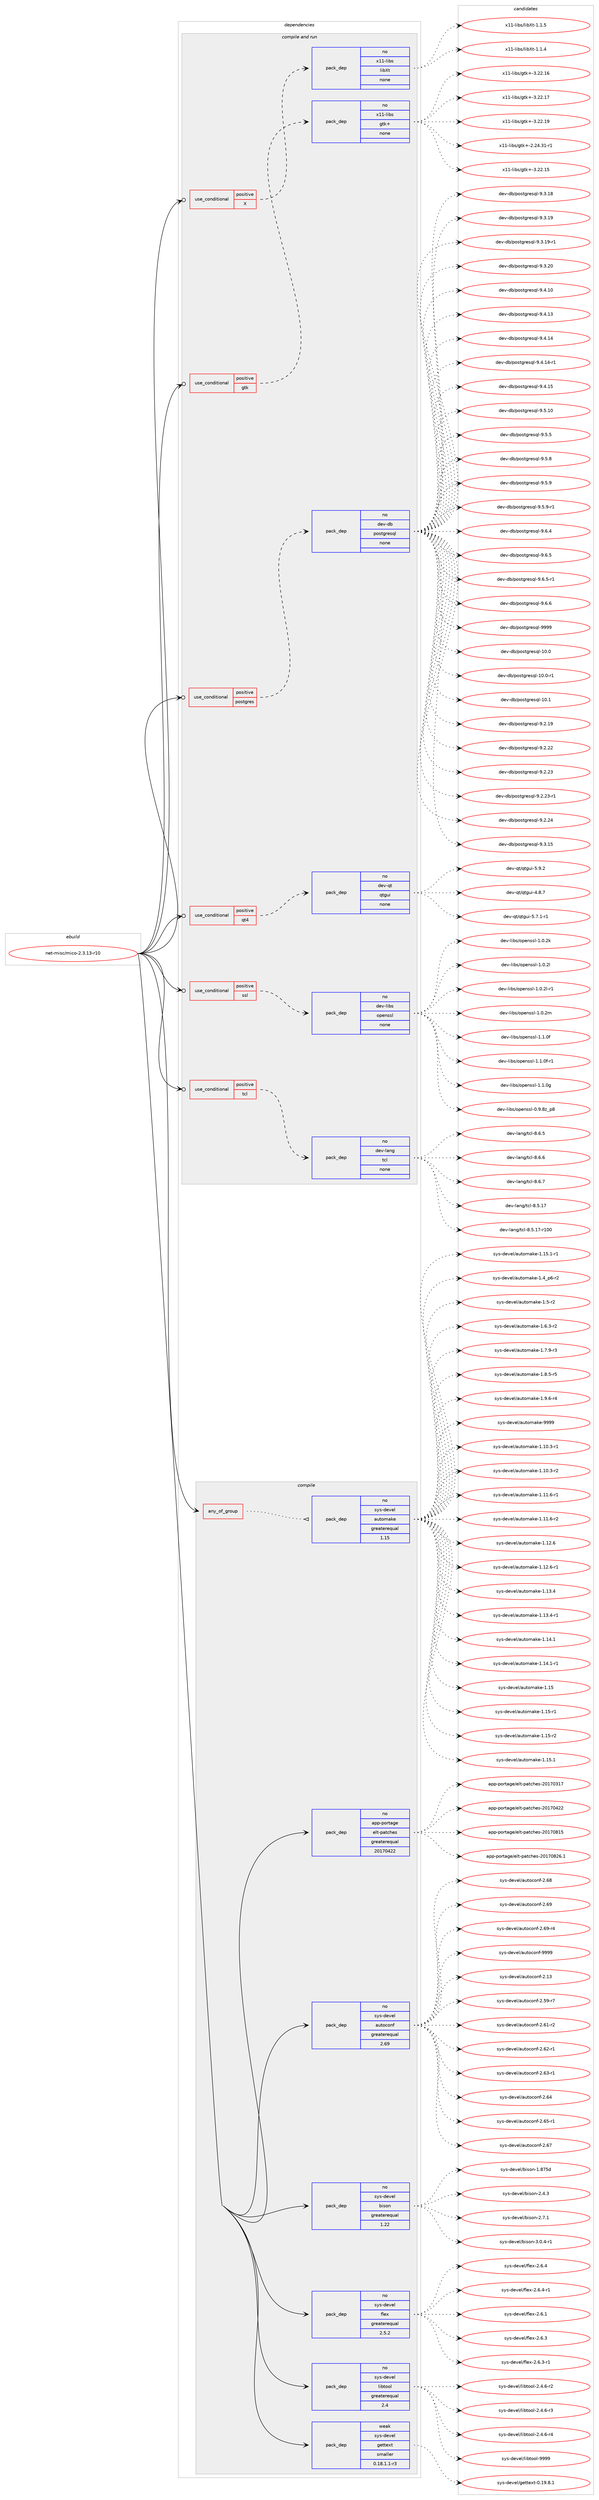 digraph prolog {

# *************
# Graph options
# *************

newrank=true;
concentrate=true;
compound=true;
graph [rankdir=LR,fontname=Helvetica,fontsize=10,ranksep=1.5];#, ranksep=2.5, nodesep=0.2];
edge  [arrowhead=vee];
node  [fontname=Helvetica,fontsize=10];

# **********
# The ebuild
# **********

subgraph cluster_leftcol {
color=gray;
rank=same;
label=<<i>ebuild</i>>;
id [label="net-misc/mico-2.3.13-r10", color=red, width=4, href="../net-misc/mico-2.3.13-r10.svg"];
}

# ****************
# The dependencies
# ****************

subgraph cluster_midcol {
color=gray;
label=<<i>dependencies</i>>;
subgraph cluster_compile {
fillcolor="#eeeeee";
style=filled;
label=<<i>compile</i>>;
subgraph any7041 {
dependency427130 [label=<<TABLE BORDER="0" CELLBORDER="1" CELLSPACING="0" CELLPADDING="4"><TR><TD CELLPADDING="10">any_of_group</TD></TR></TABLE>>, shape=none, color=red];subgraph pack314059 {
dependency427131 [label=<<TABLE BORDER="0" CELLBORDER="1" CELLSPACING="0" CELLPADDING="4" WIDTH="220"><TR><TD ROWSPAN="6" CELLPADDING="30">pack_dep</TD></TR><TR><TD WIDTH="110">no</TD></TR><TR><TD>sys-devel</TD></TR><TR><TD>automake</TD></TR><TR><TD>greaterequal</TD></TR><TR><TD>1.15</TD></TR></TABLE>>, shape=none, color=blue];
}
dependency427130:e -> dependency427131:w [weight=20,style="dotted",arrowhead="oinv"];
}
id:e -> dependency427130:w [weight=20,style="solid",arrowhead="vee"];
subgraph pack314060 {
dependency427132 [label=<<TABLE BORDER="0" CELLBORDER="1" CELLSPACING="0" CELLPADDING="4" WIDTH="220"><TR><TD ROWSPAN="6" CELLPADDING="30">pack_dep</TD></TR><TR><TD WIDTH="110">no</TD></TR><TR><TD>app-portage</TD></TR><TR><TD>elt-patches</TD></TR><TR><TD>greaterequal</TD></TR><TR><TD>20170422</TD></TR></TABLE>>, shape=none, color=blue];
}
id:e -> dependency427132:w [weight=20,style="solid",arrowhead="vee"];
subgraph pack314061 {
dependency427133 [label=<<TABLE BORDER="0" CELLBORDER="1" CELLSPACING="0" CELLPADDING="4" WIDTH="220"><TR><TD ROWSPAN="6" CELLPADDING="30">pack_dep</TD></TR><TR><TD WIDTH="110">no</TD></TR><TR><TD>sys-devel</TD></TR><TR><TD>autoconf</TD></TR><TR><TD>greaterequal</TD></TR><TR><TD>2.69</TD></TR></TABLE>>, shape=none, color=blue];
}
id:e -> dependency427133:w [weight=20,style="solid",arrowhead="vee"];
subgraph pack314062 {
dependency427134 [label=<<TABLE BORDER="0" CELLBORDER="1" CELLSPACING="0" CELLPADDING="4" WIDTH="220"><TR><TD ROWSPAN="6" CELLPADDING="30">pack_dep</TD></TR><TR><TD WIDTH="110">no</TD></TR><TR><TD>sys-devel</TD></TR><TR><TD>bison</TD></TR><TR><TD>greaterequal</TD></TR><TR><TD>1.22</TD></TR></TABLE>>, shape=none, color=blue];
}
id:e -> dependency427134:w [weight=20,style="solid",arrowhead="vee"];
subgraph pack314063 {
dependency427135 [label=<<TABLE BORDER="0" CELLBORDER="1" CELLSPACING="0" CELLPADDING="4" WIDTH="220"><TR><TD ROWSPAN="6" CELLPADDING="30">pack_dep</TD></TR><TR><TD WIDTH="110">no</TD></TR><TR><TD>sys-devel</TD></TR><TR><TD>flex</TD></TR><TR><TD>greaterequal</TD></TR><TR><TD>2.5.2</TD></TR></TABLE>>, shape=none, color=blue];
}
id:e -> dependency427135:w [weight=20,style="solid",arrowhead="vee"];
subgraph pack314064 {
dependency427136 [label=<<TABLE BORDER="0" CELLBORDER="1" CELLSPACING="0" CELLPADDING="4" WIDTH="220"><TR><TD ROWSPAN="6" CELLPADDING="30">pack_dep</TD></TR><TR><TD WIDTH="110">no</TD></TR><TR><TD>sys-devel</TD></TR><TR><TD>libtool</TD></TR><TR><TD>greaterequal</TD></TR><TR><TD>2.4</TD></TR></TABLE>>, shape=none, color=blue];
}
id:e -> dependency427136:w [weight=20,style="solid",arrowhead="vee"];
subgraph pack314065 {
dependency427137 [label=<<TABLE BORDER="0" CELLBORDER="1" CELLSPACING="0" CELLPADDING="4" WIDTH="220"><TR><TD ROWSPAN="6" CELLPADDING="30">pack_dep</TD></TR><TR><TD WIDTH="110">weak</TD></TR><TR><TD>sys-devel</TD></TR><TR><TD>gettext</TD></TR><TR><TD>smaller</TD></TR><TR><TD>0.18.1.1-r3</TD></TR></TABLE>>, shape=none, color=blue];
}
id:e -> dependency427137:w [weight=20,style="solid",arrowhead="vee"];
}
subgraph cluster_compileandrun {
fillcolor="#eeeeee";
style=filled;
label=<<i>compile and run</i>>;
subgraph cond105837 {
dependency427138 [label=<<TABLE BORDER="0" CELLBORDER="1" CELLSPACING="0" CELLPADDING="4"><TR><TD ROWSPAN="3" CELLPADDING="10">use_conditional</TD></TR><TR><TD>positive</TD></TR><TR><TD>X</TD></TR></TABLE>>, shape=none, color=red];
subgraph pack314066 {
dependency427139 [label=<<TABLE BORDER="0" CELLBORDER="1" CELLSPACING="0" CELLPADDING="4" WIDTH="220"><TR><TD ROWSPAN="6" CELLPADDING="30">pack_dep</TD></TR><TR><TD WIDTH="110">no</TD></TR><TR><TD>x11-libs</TD></TR><TR><TD>libXt</TD></TR><TR><TD>none</TD></TR><TR><TD></TD></TR></TABLE>>, shape=none, color=blue];
}
dependency427138:e -> dependency427139:w [weight=20,style="dashed",arrowhead="vee"];
}
id:e -> dependency427138:w [weight=20,style="solid",arrowhead="odotvee"];
subgraph cond105838 {
dependency427140 [label=<<TABLE BORDER="0" CELLBORDER="1" CELLSPACING="0" CELLPADDING="4"><TR><TD ROWSPAN="3" CELLPADDING="10">use_conditional</TD></TR><TR><TD>positive</TD></TR><TR><TD>gtk</TD></TR></TABLE>>, shape=none, color=red];
subgraph pack314067 {
dependency427141 [label=<<TABLE BORDER="0" CELLBORDER="1" CELLSPACING="0" CELLPADDING="4" WIDTH="220"><TR><TD ROWSPAN="6" CELLPADDING="30">pack_dep</TD></TR><TR><TD WIDTH="110">no</TD></TR><TR><TD>x11-libs</TD></TR><TR><TD>gtk+</TD></TR><TR><TD>none</TD></TR><TR><TD></TD></TR></TABLE>>, shape=none, color=blue];
}
dependency427140:e -> dependency427141:w [weight=20,style="dashed",arrowhead="vee"];
}
id:e -> dependency427140:w [weight=20,style="solid",arrowhead="odotvee"];
subgraph cond105839 {
dependency427142 [label=<<TABLE BORDER="0" CELLBORDER="1" CELLSPACING="0" CELLPADDING="4"><TR><TD ROWSPAN="3" CELLPADDING="10">use_conditional</TD></TR><TR><TD>positive</TD></TR><TR><TD>postgres</TD></TR></TABLE>>, shape=none, color=red];
subgraph pack314068 {
dependency427143 [label=<<TABLE BORDER="0" CELLBORDER="1" CELLSPACING="0" CELLPADDING="4" WIDTH="220"><TR><TD ROWSPAN="6" CELLPADDING="30">pack_dep</TD></TR><TR><TD WIDTH="110">no</TD></TR><TR><TD>dev-db</TD></TR><TR><TD>postgresql</TD></TR><TR><TD>none</TD></TR><TR><TD></TD></TR></TABLE>>, shape=none, color=blue];
}
dependency427142:e -> dependency427143:w [weight=20,style="dashed",arrowhead="vee"];
}
id:e -> dependency427142:w [weight=20,style="solid",arrowhead="odotvee"];
subgraph cond105840 {
dependency427144 [label=<<TABLE BORDER="0" CELLBORDER="1" CELLSPACING="0" CELLPADDING="4"><TR><TD ROWSPAN="3" CELLPADDING="10">use_conditional</TD></TR><TR><TD>positive</TD></TR><TR><TD>qt4</TD></TR></TABLE>>, shape=none, color=red];
subgraph pack314069 {
dependency427145 [label=<<TABLE BORDER="0" CELLBORDER="1" CELLSPACING="0" CELLPADDING="4" WIDTH="220"><TR><TD ROWSPAN="6" CELLPADDING="30">pack_dep</TD></TR><TR><TD WIDTH="110">no</TD></TR><TR><TD>dev-qt</TD></TR><TR><TD>qtgui</TD></TR><TR><TD>none</TD></TR><TR><TD></TD></TR></TABLE>>, shape=none, color=blue];
}
dependency427144:e -> dependency427145:w [weight=20,style="dashed",arrowhead="vee"];
}
id:e -> dependency427144:w [weight=20,style="solid",arrowhead="odotvee"];
subgraph cond105841 {
dependency427146 [label=<<TABLE BORDER="0" CELLBORDER="1" CELLSPACING="0" CELLPADDING="4"><TR><TD ROWSPAN="3" CELLPADDING="10">use_conditional</TD></TR><TR><TD>positive</TD></TR><TR><TD>ssl</TD></TR></TABLE>>, shape=none, color=red];
subgraph pack314070 {
dependency427147 [label=<<TABLE BORDER="0" CELLBORDER="1" CELLSPACING="0" CELLPADDING="4" WIDTH="220"><TR><TD ROWSPAN="6" CELLPADDING="30">pack_dep</TD></TR><TR><TD WIDTH="110">no</TD></TR><TR><TD>dev-libs</TD></TR><TR><TD>openssl</TD></TR><TR><TD>none</TD></TR><TR><TD></TD></TR></TABLE>>, shape=none, color=blue];
}
dependency427146:e -> dependency427147:w [weight=20,style="dashed",arrowhead="vee"];
}
id:e -> dependency427146:w [weight=20,style="solid",arrowhead="odotvee"];
subgraph cond105842 {
dependency427148 [label=<<TABLE BORDER="0" CELLBORDER="1" CELLSPACING="0" CELLPADDING="4"><TR><TD ROWSPAN="3" CELLPADDING="10">use_conditional</TD></TR><TR><TD>positive</TD></TR><TR><TD>tcl</TD></TR></TABLE>>, shape=none, color=red];
subgraph pack314071 {
dependency427149 [label=<<TABLE BORDER="0" CELLBORDER="1" CELLSPACING="0" CELLPADDING="4" WIDTH="220"><TR><TD ROWSPAN="6" CELLPADDING="30">pack_dep</TD></TR><TR><TD WIDTH="110">no</TD></TR><TR><TD>dev-lang</TD></TR><TR><TD>tcl</TD></TR><TR><TD>none</TD></TR><TR><TD></TD></TR></TABLE>>, shape=none, color=blue];
}
dependency427148:e -> dependency427149:w [weight=20,style="dashed",arrowhead="vee"];
}
id:e -> dependency427148:w [weight=20,style="solid",arrowhead="odotvee"];
}
subgraph cluster_run {
fillcolor="#eeeeee";
style=filled;
label=<<i>run</i>>;
}
}

# **************
# The candidates
# **************

subgraph cluster_choices {
rank=same;
color=gray;
label=<<i>candidates</i>>;

subgraph choice314059 {
color=black;
nodesep=1;
choice11512111545100101118101108479711711611110997107101454946494846514511449 [label="sys-devel/automake-1.10.3-r1", color=red, width=4,href="../sys-devel/automake-1.10.3-r1.svg"];
choice11512111545100101118101108479711711611110997107101454946494846514511450 [label="sys-devel/automake-1.10.3-r2", color=red, width=4,href="../sys-devel/automake-1.10.3-r2.svg"];
choice11512111545100101118101108479711711611110997107101454946494946544511449 [label="sys-devel/automake-1.11.6-r1", color=red, width=4,href="../sys-devel/automake-1.11.6-r1.svg"];
choice11512111545100101118101108479711711611110997107101454946494946544511450 [label="sys-devel/automake-1.11.6-r2", color=red, width=4,href="../sys-devel/automake-1.11.6-r2.svg"];
choice1151211154510010111810110847971171161111099710710145494649504654 [label="sys-devel/automake-1.12.6", color=red, width=4,href="../sys-devel/automake-1.12.6.svg"];
choice11512111545100101118101108479711711611110997107101454946495046544511449 [label="sys-devel/automake-1.12.6-r1", color=red, width=4,href="../sys-devel/automake-1.12.6-r1.svg"];
choice1151211154510010111810110847971171161111099710710145494649514652 [label="sys-devel/automake-1.13.4", color=red, width=4,href="../sys-devel/automake-1.13.4.svg"];
choice11512111545100101118101108479711711611110997107101454946495146524511449 [label="sys-devel/automake-1.13.4-r1", color=red, width=4,href="../sys-devel/automake-1.13.4-r1.svg"];
choice1151211154510010111810110847971171161111099710710145494649524649 [label="sys-devel/automake-1.14.1", color=red, width=4,href="../sys-devel/automake-1.14.1.svg"];
choice11512111545100101118101108479711711611110997107101454946495246494511449 [label="sys-devel/automake-1.14.1-r1", color=red, width=4,href="../sys-devel/automake-1.14.1-r1.svg"];
choice115121115451001011181011084797117116111109971071014549464953 [label="sys-devel/automake-1.15", color=red, width=4,href="../sys-devel/automake-1.15.svg"];
choice1151211154510010111810110847971171161111099710710145494649534511449 [label="sys-devel/automake-1.15-r1", color=red, width=4,href="../sys-devel/automake-1.15-r1.svg"];
choice1151211154510010111810110847971171161111099710710145494649534511450 [label="sys-devel/automake-1.15-r2", color=red, width=4,href="../sys-devel/automake-1.15-r2.svg"];
choice1151211154510010111810110847971171161111099710710145494649534649 [label="sys-devel/automake-1.15.1", color=red, width=4,href="../sys-devel/automake-1.15.1.svg"];
choice11512111545100101118101108479711711611110997107101454946495346494511449 [label="sys-devel/automake-1.15.1-r1", color=red, width=4,href="../sys-devel/automake-1.15.1-r1.svg"];
choice115121115451001011181011084797117116111109971071014549465295112544511450 [label="sys-devel/automake-1.4_p6-r2", color=red, width=4,href="../sys-devel/automake-1.4_p6-r2.svg"];
choice11512111545100101118101108479711711611110997107101454946534511450 [label="sys-devel/automake-1.5-r2", color=red, width=4,href="../sys-devel/automake-1.5-r2.svg"];
choice115121115451001011181011084797117116111109971071014549465446514511450 [label="sys-devel/automake-1.6.3-r2", color=red, width=4,href="../sys-devel/automake-1.6.3-r2.svg"];
choice115121115451001011181011084797117116111109971071014549465546574511451 [label="sys-devel/automake-1.7.9-r3", color=red, width=4,href="../sys-devel/automake-1.7.9-r3.svg"];
choice115121115451001011181011084797117116111109971071014549465646534511453 [label="sys-devel/automake-1.8.5-r5", color=red, width=4,href="../sys-devel/automake-1.8.5-r5.svg"];
choice115121115451001011181011084797117116111109971071014549465746544511452 [label="sys-devel/automake-1.9.6-r4", color=red, width=4,href="../sys-devel/automake-1.9.6-r4.svg"];
choice115121115451001011181011084797117116111109971071014557575757 [label="sys-devel/automake-9999", color=red, width=4,href="../sys-devel/automake-9999.svg"];
dependency427131:e -> choice11512111545100101118101108479711711611110997107101454946494846514511449:w [style=dotted,weight="100"];
dependency427131:e -> choice11512111545100101118101108479711711611110997107101454946494846514511450:w [style=dotted,weight="100"];
dependency427131:e -> choice11512111545100101118101108479711711611110997107101454946494946544511449:w [style=dotted,weight="100"];
dependency427131:e -> choice11512111545100101118101108479711711611110997107101454946494946544511450:w [style=dotted,weight="100"];
dependency427131:e -> choice1151211154510010111810110847971171161111099710710145494649504654:w [style=dotted,weight="100"];
dependency427131:e -> choice11512111545100101118101108479711711611110997107101454946495046544511449:w [style=dotted,weight="100"];
dependency427131:e -> choice1151211154510010111810110847971171161111099710710145494649514652:w [style=dotted,weight="100"];
dependency427131:e -> choice11512111545100101118101108479711711611110997107101454946495146524511449:w [style=dotted,weight="100"];
dependency427131:e -> choice1151211154510010111810110847971171161111099710710145494649524649:w [style=dotted,weight="100"];
dependency427131:e -> choice11512111545100101118101108479711711611110997107101454946495246494511449:w [style=dotted,weight="100"];
dependency427131:e -> choice115121115451001011181011084797117116111109971071014549464953:w [style=dotted,weight="100"];
dependency427131:e -> choice1151211154510010111810110847971171161111099710710145494649534511449:w [style=dotted,weight="100"];
dependency427131:e -> choice1151211154510010111810110847971171161111099710710145494649534511450:w [style=dotted,weight="100"];
dependency427131:e -> choice1151211154510010111810110847971171161111099710710145494649534649:w [style=dotted,weight="100"];
dependency427131:e -> choice11512111545100101118101108479711711611110997107101454946495346494511449:w [style=dotted,weight="100"];
dependency427131:e -> choice115121115451001011181011084797117116111109971071014549465295112544511450:w [style=dotted,weight="100"];
dependency427131:e -> choice11512111545100101118101108479711711611110997107101454946534511450:w [style=dotted,weight="100"];
dependency427131:e -> choice115121115451001011181011084797117116111109971071014549465446514511450:w [style=dotted,weight="100"];
dependency427131:e -> choice115121115451001011181011084797117116111109971071014549465546574511451:w [style=dotted,weight="100"];
dependency427131:e -> choice115121115451001011181011084797117116111109971071014549465646534511453:w [style=dotted,weight="100"];
dependency427131:e -> choice115121115451001011181011084797117116111109971071014549465746544511452:w [style=dotted,weight="100"];
dependency427131:e -> choice115121115451001011181011084797117116111109971071014557575757:w [style=dotted,weight="100"];
}
subgraph choice314060 {
color=black;
nodesep=1;
choice97112112451121111141169710310147101108116451129711699104101115455048495548514955 [label="app-portage/elt-patches-20170317", color=red, width=4,href="../app-portage/elt-patches-20170317.svg"];
choice97112112451121111141169710310147101108116451129711699104101115455048495548525050 [label="app-portage/elt-patches-20170422", color=red, width=4,href="../app-portage/elt-patches-20170422.svg"];
choice97112112451121111141169710310147101108116451129711699104101115455048495548564953 [label="app-portage/elt-patches-20170815", color=red, width=4,href="../app-portage/elt-patches-20170815.svg"];
choice971121124511211111411697103101471011081164511297116991041011154550484955485650544649 [label="app-portage/elt-patches-20170826.1", color=red, width=4,href="../app-portage/elt-patches-20170826.1.svg"];
dependency427132:e -> choice97112112451121111141169710310147101108116451129711699104101115455048495548514955:w [style=dotted,weight="100"];
dependency427132:e -> choice97112112451121111141169710310147101108116451129711699104101115455048495548525050:w [style=dotted,weight="100"];
dependency427132:e -> choice97112112451121111141169710310147101108116451129711699104101115455048495548564953:w [style=dotted,weight="100"];
dependency427132:e -> choice971121124511211111411697103101471011081164511297116991041011154550484955485650544649:w [style=dotted,weight="100"];
}
subgraph choice314061 {
color=black;
nodesep=1;
choice115121115451001011181011084797117116111991111101024550464951 [label="sys-devel/autoconf-2.13", color=red, width=4,href="../sys-devel/autoconf-2.13.svg"];
choice1151211154510010111810110847971171161119911111010245504653574511455 [label="sys-devel/autoconf-2.59-r7", color=red, width=4,href="../sys-devel/autoconf-2.59-r7.svg"];
choice1151211154510010111810110847971171161119911111010245504654494511450 [label="sys-devel/autoconf-2.61-r2", color=red, width=4,href="../sys-devel/autoconf-2.61-r2.svg"];
choice1151211154510010111810110847971171161119911111010245504654504511449 [label="sys-devel/autoconf-2.62-r1", color=red, width=4,href="../sys-devel/autoconf-2.62-r1.svg"];
choice1151211154510010111810110847971171161119911111010245504654514511449 [label="sys-devel/autoconf-2.63-r1", color=red, width=4,href="../sys-devel/autoconf-2.63-r1.svg"];
choice115121115451001011181011084797117116111991111101024550465452 [label="sys-devel/autoconf-2.64", color=red, width=4,href="../sys-devel/autoconf-2.64.svg"];
choice1151211154510010111810110847971171161119911111010245504654534511449 [label="sys-devel/autoconf-2.65-r1", color=red, width=4,href="../sys-devel/autoconf-2.65-r1.svg"];
choice115121115451001011181011084797117116111991111101024550465455 [label="sys-devel/autoconf-2.67", color=red, width=4,href="../sys-devel/autoconf-2.67.svg"];
choice115121115451001011181011084797117116111991111101024550465456 [label="sys-devel/autoconf-2.68", color=red, width=4,href="../sys-devel/autoconf-2.68.svg"];
choice115121115451001011181011084797117116111991111101024550465457 [label="sys-devel/autoconf-2.69", color=red, width=4,href="../sys-devel/autoconf-2.69.svg"];
choice1151211154510010111810110847971171161119911111010245504654574511452 [label="sys-devel/autoconf-2.69-r4", color=red, width=4,href="../sys-devel/autoconf-2.69-r4.svg"];
choice115121115451001011181011084797117116111991111101024557575757 [label="sys-devel/autoconf-9999", color=red, width=4,href="../sys-devel/autoconf-9999.svg"];
dependency427133:e -> choice115121115451001011181011084797117116111991111101024550464951:w [style=dotted,weight="100"];
dependency427133:e -> choice1151211154510010111810110847971171161119911111010245504653574511455:w [style=dotted,weight="100"];
dependency427133:e -> choice1151211154510010111810110847971171161119911111010245504654494511450:w [style=dotted,weight="100"];
dependency427133:e -> choice1151211154510010111810110847971171161119911111010245504654504511449:w [style=dotted,weight="100"];
dependency427133:e -> choice1151211154510010111810110847971171161119911111010245504654514511449:w [style=dotted,weight="100"];
dependency427133:e -> choice115121115451001011181011084797117116111991111101024550465452:w [style=dotted,weight="100"];
dependency427133:e -> choice1151211154510010111810110847971171161119911111010245504654534511449:w [style=dotted,weight="100"];
dependency427133:e -> choice115121115451001011181011084797117116111991111101024550465455:w [style=dotted,weight="100"];
dependency427133:e -> choice115121115451001011181011084797117116111991111101024550465456:w [style=dotted,weight="100"];
dependency427133:e -> choice115121115451001011181011084797117116111991111101024550465457:w [style=dotted,weight="100"];
dependency427133:e -> choice1151211154510010111810110847971171161119911111010245504654574511452:w [style=dotted,weight="100"];
dependency427133:e -> choice115121115451001011181011084797117116111991111101024557575757:w [style=dotted,weight="100"];
}
subgraph choice314062 {
color=black;
nodesep=1;
choice115121115451001011181011084798105115111110454946565553100 [label="sys-devel/bison-1.875d", color=red, width=4,href="../sys-devel/bison-1.875d.svg"];
choice115121115451001011181011084798105115111110455046524651 [label="sys-devel/bison-2.4.3", color=red, width=4,href="../sys-devel/bison-2.4.3.svg"];
choice115121115451001011181011084798105115111110455046554649 [label="sys-devel/bison-2.7.1", color=red, width=4,href="../sys-devel/bison-2.7.1.svg"];
choice1151211154510010111810110847981051151111104551464846524511449 [label="sys-devel/bison-3.0.4-r1", color=red, width=4,href="../sys-devel/bison-3.0.4-r1.svg"];
dependency427134:e -> choice115121115451001011181011084798105115111110454946565553100:w [style=dotted,weight="100"];
dependency427134:e -> choice115121115451001011181011084798105115111110455046524651:w [style=dotted,weight="100"];
dependency427134:e -> choice115121115451001011181011084798105115111110455046554649:w [style=dotted,weight="100"];
dependency427134:e -> choice1151211154510010111810110847981051151111104551464846524511449:w [style=dotted,weight="100"];
}
subgraph choice314063 {
color=black;
nodesep=1;
choice1151211154510010111810110847102108101120455046544649 [label="sys-devel/flex-2.6.1", color=red, width=4,href="../sys-devel/flex-2.6.1.svg"];
choice1151211154510010111810110847102108101120455046544651 [label="sys-devel/flex-2.6.3", color=red, width=4,href="../sys-devel/flex-2.6.3.svg"];
choice11512111545100101118101108471021081011204550465446514511449 [label="sys-devel/flex-2.6.3-r1", color=red, width=4,href="../sys-devel/flex-2.6.3-r1.svg"];
choice1151211154510010111810110847102108101120455046544652 [label="sys-devel/flex-2.6.4", color=red, width=4,href="../sys-devel/flex-2.6.4.svg"];
choice11512111545100101118101108471021081011204550465446524511449 [label="sys-devel/flex-2.6.4-r1", color=red, width=4,href="../sys-devel/flex-2.6.4-r1.svg"];
dependency427135:e -> choice1151211154510010111810110847102108101120455046544649:w [style=dotted,weight="100"];
dependency427135:e -> choice1151211154510010111810110847102108101120455046544651:w [style=dotted,weight="100"];
dependency427135:e -> choice11512111545100101118101108471021081011204550465446514511449:w [style=dotted,weight="100"];
dependency427135:e -> choice1151211154510010111810110847102108101120455046544652:w [style=dotted,weight="100"];
dependency427135:e -> choice11512111545100101118101108471021081011204550465446524511449:w [style=dotted,weight="100"];
}
subgraph choice314064 {
color=black;
nodesep=1;
choice1151211154510010111810110847108105981161111111084550465246544511450 [label="sys-devel/libtool-2.4.6-r2", color=red, width=4,href="../sys-devel/libtool-2.4.6-r2.svg"];
choice1151211154510010111810110847108105981161111111084550465246544511451 [label="sys-devel/libtool-2.4.6-r3", color=red, width=4,href="../sys-devel/libtool-2.4.6-r3.svg"];
choice1151211154510010111810110847108105981161111111084550465246544511452 [label="sys-devel/libtool-2.4.6-r4", color=red, width=4,href="../sys-devel/libtool-2.4.6-r4.svg"];
choice1151211154510010111810110847108105981161111111084557575757 [label="sys-devel/libtool-9999", color=red, width=4,href="../sys-devel/libtool-9999.svg"];
dependency427136:e -> choice1151211154510010111810110847108105981161111111084550465246544511450:w [style=dotted,weight="100"];
dependency427136:e -> choice1151211154510010111810110847108105981161111111084550465246544511451:w [style=dotted,weight="100"];
dependency427136:e -> choice1151211154510010111810110847108105981161111111084550465246544511452:w [style=dotted,weight="100"];
dependency427136:e -> choice1151211154510010111810110847108105981161111111084557575757:w [style=dotted,weight="100"];
}
subgraph choice314065 {
color=black;
nodesep=1;
choice1151211154510010111810110847103101116116101120116454846495746564649 [label="sys-devel/gettext-0.19.8.1", color=red, width=4,href="../sys-devel/gettext-0.19.8.1.svg"];
dependency427137:e -> choice1151211154510010111810110847103101116116101120116454846495746564649:w [style=dotted,weight="100"];
}
subgraph choice314066 {
color=black;
nodesep=1;
choice12049494510810598115471081059888116454946494652 [label="x11-libs/libXt-1.1.4", color=red, width=4,href="../x11-libs/libXt-1.1.4.svg"];
choice12049494510810598115471081059888116454946494653 [label="x11-libs/libXt-1.1.5", color=red, width=4,href="../x11-libs/libXt-1.1.5.svg"];
dependency427139:e -> choice12049494510810598115471081059888116454946494652:w [style=dotted,weight="100"];
dependency427139:e -> choice12049494510810598115471081059888116454946494653:w [style=dotted,weight="100"];
}
subgraph choice314067 {
color=black;
nodesep=1;
choice12049494510810598115471031161074345504650524651494511449 [label="x11-libs/gtk+-2.24.31-r1", color=red, width=4,href="../x11-libs/gtk+-2.24.31-r1.svg"];
choice1204949451081059811547103116107434551465050464953 [label="x11-libs/gtk+-3.22.15", color=red, width=4,href="../x11-libs/gtk+-3.22.15.svg"];
choice1204949451081059811547103116107434551465050464954 [label="x11-libs/gtk+-3.22.16", color=red, width=4,href="../x11-libs/gtk+-3.22.16.svg"];
choice1204949451081059811547103116107434551465050464955 [label="x11-libs/gtk+-3.22.17", color=red, width=4,href="../x11-libs/gtk+-3.22.17.svg"];
choice1204949451081059811547103116107434551465050464957 [label="x11-libs/gtk+-3.22.19", color=red, width=4,href="../x11-libs/gtk+-3.22.19.svg"];
dependency427141:e -> choice12049494510810598115471031161074345504650524651494511449:w [style=dotted,weight="100"];
dependency427141:e -> choice1204949451081059811547103116107434551465050464953:w [style=dotted,weight="100"];
dependency427141:e -> choice1204949451081059811547103116107434551465050464954:w [style=dotted,weight="100"];
dependency427141:e -> choice1204949451081059811547103116107434551465050464955:w [style=dotted,weight="100"];
dependency427141:e -> choice1204949451081059811547103116107434551465050464957:w [style=dotted,weight="100"];
}
subgraph choice314068 {
color=black;
nodesep=1;
choice1001011184510098471121111151161031141011151131084549484648 [label="dev-db/postgresql-10.0", color=red, width=4,href="../dev-db/postgresql-10.0.svg"];
choice10010111845100984711211111511610311410111511310845494846484511449 [label="dev-db/postgresql-10.0-r1", color=red, width=4,href="../dev-db/postgresql-10.0-r1.svg"];
choice1001011184510098471121111151161031141011151131084549484649 [label="dev-db/postgresql-10.1", color=red, width=4,href="../dev-db/postgresql-10.1.svg"];
choice10010111845100984711211111511610311410111511310845574650464957 [label="dev-db/postgresql-9.2.19", color=red, width=4,href="../dev-db/postgresql-9.2.19.svg"];
choice10010111845100984711211111511610311410111511310845574650465050 [label="dev-db/postgresql-9.2.22", color=red, width=4,href="../dev-db/postgresql-9.2.22.svg"];
choice10010111845100984711211111511610311410111511310845574650465051 [label="dev-db/postgresql-9.2.23", color=red, width=4,href="../dev-db/postgresql-9.2.23.svg"];
choice100101118451009847112111115116103114101115113108455746504650514511449 [label="dev-db/postgresql-9.2.23-r1", color=red, width=4,href="../dev-db/postgresql-9.2.23-r1.svg"];
choice10010111845100984711211111511610311410111511310845574650465052 [label="dev-db/postgresql-9.2.24", color=red, width=4,href="../dev-db/postgresql-9.2.24.svg"];
choice10010111845100984711211111511610311410111511310845574651464953 [label="dev-db/postgresql-9.3.15", color=red, width=4,href="../dev-db/postgresql-9.3.15.svg"];
choice10010111845100984711211111511610311410111511310845574651464956 [label="dev-db/postgresql-9.3.18", color=red, width=4,href="../dev-db/postgresql-9.3.18.svg"];
choice10010111845100984711211111511610311410111511310845574651464957 [label="dev-db/postgresql-9.3.19", color=red, width=4,href="../dev-db/postgresql-9.3.19.svg"];
choice100101118451009847112111115116103114101115113108455746514649574511449 [label="dev-db/postgresql-9.3.19-r1", color=red, width=4,href="../dev-db/postgresql-9.3.19-r1.svg"];
choice10010111845100984711211111511610311410111511310845574651465048 [label="dev-db/postgresql-9.3.20", color=red, width=4,href="../dev-db/postgresql-9.3.20.svg"];
choice10010111845100984711211111511610311410111511310845574652464948 [label="dev-db/postgresql-9.4.10", color=red, width=4,href="../dev-db/postgresql-9.4.10.svg"];
choice10010111845100984711211111511610311410111511310845574652464951 [label="dev-db/postgresql-9.4.13", color=red, width=4,href="../dev-db/postgresql-9.4.13.svg"];
choice10010111845100984711211111511610311410111511310845574652464952 [label="dev-db/postgresql-9.4.14", color=red, width=4,href="../dev-db/postgresql-9.4.14.svg"];
choice100101118451009847112111115116103114101115113108455746524649524511449 [label="dev-db/postgresql-9.4.14-r1", color=red, width=4,href="../dev-db/postgresql-9.4.14-r1.svg"];
choice10010111845100984711211111511610311410111511310845574652464953 [label="dev-db/postgresql-9.4.15", color=red, width=4,href="../dev-db/postgresql-9.4.15.svg"];
choice10010111845100984711211111511610311410111511310845574653464948 [label="dev-db/postgresql-9.5.10", color=red, width=4,href="../dev-db/postgresql-9.5.10.svg"];
choice100101118451009847112111115116103114101115113108455746534653 [label="dev-db/postgresql-9.5.5", color=red, width=4,href="../dev-db/postgresql-9.5.5.svg"];
choice100101118451009847112111115116103114101115113108455746534656 [label="dev-db/postgresql-9.5.8", color=red, width=4,href="../dev-db/postgresql-9.5.8.svg"];
choice100101118451009847112111115116103114101115113108455746534657 [label="dev-db/postgresql-9.5.9", color=red, width=4,href="../dev-db/postgresql-9.5.9.svg"];
choice1001011184510098471121111151161031141011151131084557465346574511449 [label="dev-db/postgresql-9.5.9-r1", color=red, width=4,href="../dev-db/postgresql-9.5.9-r1.svg"];
choice100101118451009847112111115116103114101115113108455746544652 [label="dev-db/postgresql-9.6.4", color=red, width=4,href="../dev-db/postgresql-9.6.4.svg"];
choice100101118451009847112111115116103114101115113108455746544653 [label="dev-db/postgresql-9.6.5", color=red, width=4,href="../dev-db/postgresql-9.6.5.svg"];
choice1001011184510098471121111151161031141011151131084557465446534511449 [label="dev-db/postgresql-9.6.5-r1", color=red, width=4,href="../dev-db/postgresql-9.6.5-r1.svg"];
choice100101118451009847112111115116103114101115113108455746544654 [label="dev-db/postgresql-9.6.6", color=red, width=4,href="../dev-db/postgresql-9.6.6.svg"];
choice1001011184510098471121111151161031141011151131084557575757 [label="dev-db/postgresql-9999", color=red, width=4,href="../dev-db/postgresql-9999.svg"];
dependency427143:e -> choice1001011184510098471121111151161031141011151131084549484648:w [style=dotted,weight="100"];
dependency427143:e -> choice10010111845100984711211111511610311410111511310845494846484511449:w [style=dotted,weight="100"];
dependency427143:e -> choice1001011184510098471121111151161031141011151131084549484649:w [style=dotted,weight="100"];
dependency427143:e -> choice10010111845100984711211111511610311410111511310845574650464957:w [style=dotted,weight="100"];
dependency427143:e -> choice10010111845100984711211111511610311410111511310845574650465050:w [style=dotted,weight="100"];
dependency427143:e -> choice10010111845100984711211111511610311410111511310845574650465051:w [style=dotted,weight="100"];
dependency427143:e -> choice100101118451009847112111115116103114101115113108455746504650514511449:w [style=dotted,weight="100"];
dependency427143:e -> choice10010111845100984711211111511610311410111511310845574650465052:w [style=dotted,weight="100"];
dependency427143:e -> choice10010111845100984711211111511610311410111511310845574651464953:w [style=dotted,weight="100"];
dependency427143:e -> choice10010111845100984711211111511610311410111511310845574651464956:w [style=dotted,weight="100"];
dependency427143:e -> choice10010111845100984711211111511610311410111511310845574651464957:w [style=dotted,weight="100"];
dependency427143:e -> choice100101118451009847112111115116103114101115113108455746514649574511449:w [style=dotted,weight="100"];
dependency427143:e -> choice10010111845100984711211111511610311410111511310845574651465048:w [style=dotted,weight="100"];
dependency427143:e -> choice10010111845100984711211111511610311410111511310845574652464948:w [style=dotted,weight="100"];
dependency427143:e -> choice10010111845100984711211111511610311410111511310845574652464951:w [style=dotted,weight="100"];
dependency427143:e -> choice10010111845100984711211111511610311410111511310845574652464952:w [style=dotted,weight="100"];
dependency427143:e -> choice100101118451009847112111115116103114101115113108455746524649524511449:w [style=dotted,weight="100"];
dependency427143:e -> choice10010111845100984711211111511610311410111511310845574652464953:w [style=dotted,weight="100"];
dependency427143:e -> choice10010111845100984711211111511610311410111511310845574653464948:w [style=dotted,weight="100"];
dependency427143:e -> choice100101118451009847112111115116103114101115113108455746534653:w [style=dotted,weight="100"];
dependency427143:e -> choice100101118451009847112111115116103114101115113108455746534656:w [style=dotted,weight="100"];
dependency427143:e -> choice100101118451009847112111115116103114101115113108455746534657:w [style=dotted,weight="100"];
dependency427143:e -> choice1001011184510098471121111151161031141011151131084557465346574511449:w [style=dotted,weight="100"];
dependency427143:e -> choice100101118451009847112111115116103114101115113108455746544652:w [style=dotted,weight="100"];
dependency427143:e -> choice100101118451009847112111115116103114101115113108455746544653:w [style=dotted,weight="100"];
dependency427143:e -> choice1001011184510098471121111151161031141011151131084557465446534511449:w [style=dotted,weight="100"];
dependency427143:e -> choice100101118451009847112111115116103114101115113108455746544654:w [style=dotted,weight="100"];
dependency427143:e -> choice1001011184510098471121111151161031141011151131084557575757:w [style=dotted,weight="100"];
}
subgraph choice314069 {
color=black;
nodesep=1;
choice1001011184511311647113116103117105455246564655 [label="dev-qt/qtgui-4.8.7", color=red, width=4,href="../dev-qt/qtgui-4.8.7.svg"];
choice10010111845113116471131161031171054553465546494511449 [label="dev-qt/qtgui-5.7.1-r1", color=red, width=4,href="../dev-qt/qtgui-5.7.1-r1.svg"];
choice1001011184511311647113116103117105455346574650 [label="dev-qt/qtgui-5.9.2", color=red, width=4,href="../dev-qt/qtgui-5.9.2.svg"];
dependency427145:e -> choice1001011184511311647113116103117105455246564655:w [style=dotted,weight="100"];
dependency427145:e -> choice10010111845113116471131161031171054553465546494511449:w [style=dotted,weight="100"];
dependency427145:e -> choice1001011184511311647113116103117105455346574650:w [style=dotted,weight="100"];
}
subgraph choice314070 {
color=black;
nodesep=1;
choice1001011184510810598115471111121011101151151084548465746561229511256 [label="dev-libs/openssl-0.9.8z_p8", color=red, width=4,href="../dev-libs/openssl-0.9.8z_p8.svg"];
choice100101118451081059811547111112101110115115108454946484650107 [label="dev-libs/openssl-1.0.2k", color=red, width=4,href="../dev-libs/openssl-1.0.2k.svg"];
choice100101118451081059811547111112101110115115108454946484650108 [label="dev-libs/openssl-1.0.2l", color=red, width=4,href="../dev-libs/openssl-1.0.2l.svg"];
choice1001011184510810598115471111121011101151151084549464846501084511449 [label="dev-libs/openssl-1.0.2l-r1", color=red, width=4,href="../dev-libs/openssl-1.0.2l-r1.svg"];
choice100101118451081059811547111112101110115115108454946484650109 [label="dev-libs/openssl-1.0.2m", color=red, width=4,href="../dev-libs/openssl-1.0.2m.svg"];
choice100101118451081059811547111112101110115115108454946494648102 [label="dev-libs/openssl-1.1.0f", color=red, width=4,href="../dev-libs/openssl-1.1.0f.svg"];
choice1001011184510810598115471111121011101151151084549464946481024511449 [label="dev-libs/openssl-1.1.0f-r1", color=red, width=4,href="../dev-libs/openssl-1.1.0f-r1.svg"];
choice100101118451081059811547111112101110115115108454946494648103 [label="dev-libs/openssl-1.1.0g", color=red, width=4,href="../dev-libs/openssl-1.1.0g.svg"];
dependency427147:e -> choice1001011184510810598115471111121011101151151084548465746561229511256:w [style=dotted,weight="100"];
dependency427147:e -> choice100101118451081059811547111112101110115115108454946484650107:w [style=dotted,weight="100"];
dependency427147:e -> choice100101118451081059811547111112101110115115108454946484650108:w [style=dotted,weight="100"];
dependency427147:e -> choice1001011184510810598115471111121011101151151084549464846501084511449:w [style=dotted,weight="100"];
dependency427147:e -> choice100101118451081059811547111112101110115115108454946484650109:w [style=dotted,weight="100"];
dependency427147:e -> choice100101118451081059811547111112101110115115108454946494648102:w [style=dotted,weight="100"];
dependency427147:e -> choice1001011184510810598115471111121011101151151084549464946481024511449:w [style=dotted,weight="100"];
dependency427147:e -> choice100101118451081059811547111112101110115115108454946494648103:w [style=dotted,weight="100"];
}
subgraph choice314071 {
color=black;
nodesep=1;
choice1001011184510897110103471169910845564653464955 [label="dev-lang/tcl-8.5.17", color=red, width=4,href="../dev-lang/tcl-8.5.17.svg"];
choice100101118451089711010347116991084556465346495545114494848 [label="dev-lang/tcl-8.5.17-r100", color=red, width=4,href="../dev-lang/tcl-8.5.17-r100.svg"];
choice10010111845108971101034711699108455646544653 [label="dev-lang/tcl-8.6.5", color=red, width=4,href="../dev-lang/tcl-8.6.5.svg"];
choice10010111845108971101034711699108455646544654 [label="dev-lang/tcl-8.6.6", color=red, width=4,href="../dev-lang/tcl-8.6.6.svg"];
choice10010111845108971101034711699108455646544655 [label="dev-lang/tcl-8.6.7", color=red, width=4,href="../dev-lang/tcl-8.6.7.svg"];
dependency427149:e -> choice1001011184510897110103471169910845564653464955:w [style=dotted,weight="100"];
dependency427149:e -> choice100101118451089711010347116991084556465346495545114494848:w [style=dotted,weight="100"];
dependency427149:e -> choice10010111845108971101034711699108455646544653:w [style=dotted,weight="100"];
dependency427149:e -> choice10010111845108971101034711699108455646544654:w [style=dotted,weight="100"];
dependency427149:e -> choice10010111845108971101034711699108455646544655:w [style=dotted,weight="100"];
}
}

}
